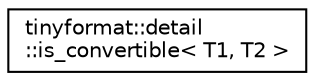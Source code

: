 digraph "Graphical Class Hierarchy"
{
  edge [fontname="Helvetica",fontsize="10",labelfontname="Helvetica",labelfontsize="10"];
  node [fontname="Helvetica",fontsize="10",shape=record];
  rankdir="LR";
  Node0 [label="tinyformat::detail\l::is_convertible\< T1, T2 \>",height=0.2,width=0.4,color="black", fillcolor="white", style="filled",URL="$d8/dab/structtinyformat_1_1detail_1_1is__convertible.html"];
}
